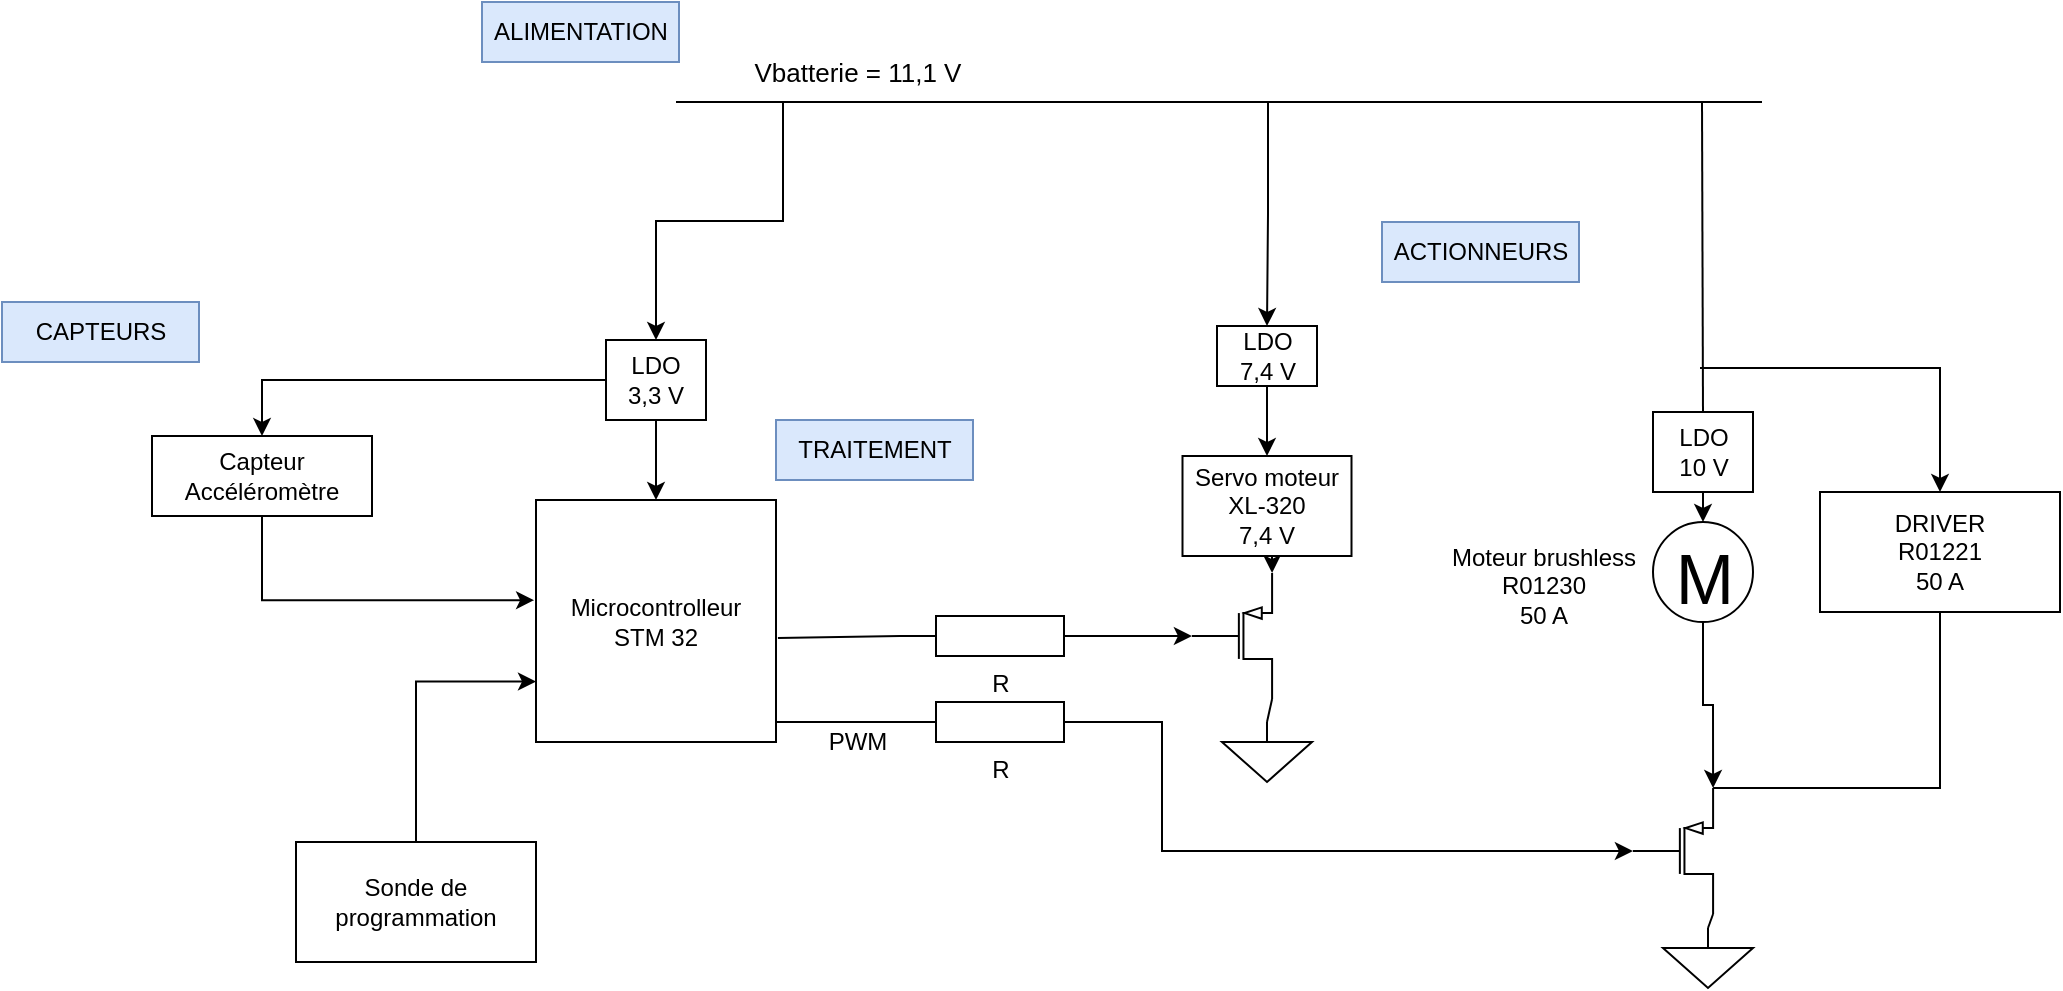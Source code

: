 <mxfile version="21.1.5" type="github">
  <diagram name="Page-1" id="BmPKDK8v9zG8-tpcR2I4">
    <mxGraphModel dx="1176" dy="680" grid="1" gridSize="10" guides="1" tooltips="1" connect="1" arrows="1" fold="1" page="1" pageScale="1" pageWidth="1169" pageHeight="827" math="0" shadow="0">
      <root>
        <mxCell id="0" />
        <mxCell id="1" parent="0" />
        <mxCell id="1hGbe3STKy7xls45Atfi-2" value="" style="endArrow=none;html=1;rounded=0;" parent="1" edge="1">
          <mxGeometry width="50" height="50" relative="1" as="geometry">
            <mxPoint x="407" y="190" as="sourcePoint" />
            <mxPoint x="950" y="190" as="targetPoint" />
          </mxGeometry>
        </mxCell>
        <mxCell id="1hGbe3STKy7xls45Atfi-38" style="edgeStyle=orthogonalEdgeStyle;rounded=0;orthogonalLoop=1;jettySize=auto;html=1;exitX=0.25;exitY=1;exitDx=0;exitDy=0;entryX=0.5;entryY=0;entryDx=0;entryDy=0;" parent="1" source="1hGbe3STKy7xls45Atfi-4" target="1hGbe3STKy7xls45Atfi-5" edge="1">
          <mxGeometry relative="1" as="geometry" />
        </mxCell>
        <mxCell id="1hGbe3STKy7xls45Atfi-4" value="&lt;font style=&quot;font-size: 13px;&quot;&gt;Vbatterie = 11,1 V&lt;/font&gt;" style="text;html=1;strokeColor=none;fillColor=none;align=center;verticalAlign=middle;whiteSpace=wrap;rounded=0;" parent="1" vertex="1">
          <mxGeometry x="423" y="160" width="150" height="30" as="geometry" />
        </mxCell>
        <mxCell id="1hGbe3STKy7xls45Atfi-7" style="edgeStyle=orthogonalEdgeStyle;rounded=0;orthogonalLoop=1;jettySize=auto;html=1;entryX=0.5;entryY=0;entryDx=0;entryDy=0;" parent="1" target="1hGbe3STKy7xls45Atfi-8" edge="1">
          <mxGeometry relative="1" as="geometry">
            <mxPoint x="397" y="389" as="targetPoint" />
            <mxPoint x="397" y="349" as="sourcePoint" />
            <Array as="points">
              <mxPoint x="397" y="367" />
              <mxPoint x="397" y="367" />
            </Array>
          </mxGeometry>
        </mxCell>
        <mxCell id="1hGbe3STKy7xls45Atfi-15" value="" style="edgeStyle=orthogonalEdgeStyle;rounded=0;orthogonalLoop=1;jettySize=auto;html=1;" parent="1" source="1hGbe3STKy7xls45Atfi-5" target="1hGbe3STKy7xls45Atfi-14" edge="1">
          <mxGeometry relative="1" as="geometry" />
        </mxCell>
        <mxCell id="1hGbe3STKy7xls45Atfi-5" value="LDO&lt;br&gt;3,3 V" style="rounded=0;whiteSpace=wrap;html=1;" parent="1" vertex="1">
          <mxGeometry x="372" y="309" width="50" height="40" as="geometry" />
        </mxCell>
        <mxCell id="1hGbe3STKy7xls45Atfi-8" value="Microcontrolleur&lt;br&gt;STM 32" style="rounded=0;whiteSpace=wrap;html=1;" parent="1" vertex="1">
          <mxGeometry x="337" y="389" width="120" height="121" as="geometry" />
        </mxCell>
        <mxCell id="1hGbe3STKy7xls45Atfi-10" style="edgeStyle=orthogonalEdgeStyle;rounded=0;orthogonalLoop=1;jettySize=auto;html=1;entryX=0;entryY=0.75;entryDx=0;entryDy=0;" parent="1" source="1hGbe3STKy7xls45Atfi-9" target="1hGbe3STKy7xls45Atfi-8" edge="1">
          <mxGeometry relative="1" as="geometry" />
        </mxCell>
        <mxCell id="1hGbe3STKy7xls45Atfi-9" value="Sonde de programmation" style="rounded=0;whiteSpace=wrap;html=1;" parent="1" vertex="1">
          <mxGeometry x="217" y="560" width="120" height="60" as="geometry" />
        </mxCell>
        <mxCell id="1hGbe3STKy7xls45Atfi-16" style="edgeStyle=orthogonalEdgeStyle;rounded=0;orthogonalLoop=1;jettySize=auto;html=1;exitX=0.5;exitY=1;exitDx=0;exitDy=0;entryX=-0.008;entryY=0.414;entryDx=0;entryDy=0;entryPerimeter=0;" parent="1" source="1hGbe3STKy7xls45Atfi-14" target="1hGbe3STKy7xls45Atfi-8" edge="1">
          <mxGeometry relative="1" as="geometry" />
        </mxCell>
        <mxCell id="1hGbe3STKy7xls45Atfi-14" value="Capteur&lt;br&gt;Accéléromètre" style="whiteSpace=wrap;html=1;rounded=0;" parent="1" vertex="1">
          <mxGeometry x="145" y="357" width="110" height="40" as="geometry" />
        </mxCell>
        <mxCell id="1hGbe3STKy7xls45Atfi-67" style="edgeStyle=orthogonalEdgeStyle;rounded=0;orthogonalLoop=1;jettySize=auto;html=1;exitX=1;exitY=0.5;exitDx=0;exitDy=0;exitPerimeter=0;entryX=0;entryY=0.5;entryDx=0;entryDy=0;entryPerimeter=0;" parent="1" source="1hGbe3STKy7xls45Atfi-20" target="1hGbe3STKy7xls45Atfi-24" edge="1">
          <mxGeometry relative="1" as="geometry">
            <Array as="points">
              <mxPoint x="650" y="500" />
              <mxPoint x="650" y="565" />
            </Array>
          </mxGeometry>
        </mxCell>
        <mxCell id="1hGbe3STKy7xls45Atfi-20" value="R" style="pointerEvents=1;verticalLabelPosition=bottom;shadow=0;dashed=0;align=center;html=1;verticalAlign=top;shape=mxgraph.electrical.resistors.resistor_1;" parent="1" vertex="1">
          <mxGeometry x="519" y="490" width="100" height="20" as="geometry" />
        </mxCell>
        <mxCell id="1hGbe3STKy7xls45Atfi-23" value="PWM" style="text;html=1;strokeColor=none;fillColor=none;align=center;verticalAlign=middle;whiteSpace=wrap;rounded=0;" parent="1" vertex="1">
          <mxGeometry x="483" y="500" width="30" height="20" as="geometry" />
        </mxCell>
        <mxCell id="1hGbe3STKy7xls45Atfi-24" value="" style="verticalLabelPosition=bottom;shadow=0;dashed=0;align=center;html=1;verticalAlign=top;shape=mxgraph.electrical.transistors.pmos;pointerEvents=1;" parent="1" vertex="1">
          <mxGeometry x="880.5" y="533" width="50" height="63" as="geometry" />
        </mxCell>
        <mxCell id="1hGbe3STKy7xls45Atfi-27" value="" style="pointerEvents=1;verticalLabelPosition=bottom;shadow=0;dashed=0;align=center;html=1;verticalAlign=top;shape=mxgraph.electrical.signal_sources.signal_ground;" parent="1" vertex="1">
          <mxGeometry x="900.5" y="603" width="45" height="30" as="geometry" />
        </mxCell>
        <mxCell id="1hGbe3STKy7xls45Atfi-28" value="" style="endArrow=none;html=1;rounded=0;entryX=1;entryY=1;entryDx=0;entryDy=0;entryPerimeter=0;exitX=0.5;exitY=0;exitDx=0;exitDy=0;exitPerimeter=0;" parent="1" source="1hGbe3STKy7xls45Atfi-27" target="1hGbe3STKy7xls45Atfi-24" edge="1">
          <mxGeometry width="50" height="50" relative="1" as="geometry">
            <mxPoint x="550.5" y="633" as="sourcePoint" />
            <mxPoint x="600.5" y="583" as="targetPoint" />
          </mxGeometry>
        </mxCell>
        <mxCell id="1hGbe3STKy7xls45Atfi-32" value="" style="endArrow=none;html=1;rounded=0;exitX=0.5;exitY=0;exitDx=0;exitDy=0;" parent="1" edge="1">
          <mxGeometry width="50" height="50" relative="1" as="geometry">
            <mxPoint x="920.5" y="345" as="sourcePoint" />
            <mxPoint x="920" y="190" as="targetPoint" />
          </mxGeometry>
        </mxCell>
        <mxCell id="1hGbe3STKy7xls45Atfi-40" style="edgeStyle=orthogonalEdgeStyle;rounded=0;orthogonalLoop=1;jettySize=auto;html=1;exitX=0.5;exitY=1;exitDx=0;exitDy=0;entryX=0.5;entryY=0;entryDx=0;entryDy=0;entryPerimeter=0;" parent="1" source="1hGbe3STKy7xls45Atfi-35" target="1hGbe3STKy7xls45Atfi-37" edge="1">
          <mxGeometry relative="1" as="geometry" />
        </mxCell>
        <mxCell id="1hGbe3STKy7xls45Atfi-35" value="LDO&lt;br&gt;10&amp;nbsp;V" style="rounded=0;whiteSpace=wrap;html=1;" parent="1" vertex="1">
          <mxGeometry x="895.5" y="345" width="50" height="40" as="geometry" />
        </mxCell>
        <mxCell id="1hGbe3STKy7xls45Atfi-50" style="edgeStyle=orthogonalEdgeStyle;rounded=0;orthogonalLoop=1;jettySize=auto;html=1;exitX=0.5;exitY=1;exitDx=0;exitDy=0;exitPerimeter=0;entryX=1;entryY=0;entryDx=0;entryDy=0;entryPerimeter=0;" parent="1" source="1hGbe3STKy7xls45Atfi-37" target="1hGbe3STKy7xls45Atfi-24" edge="1">
          <mxGeometry relative="1" as="geometry" />
        </mxCell>
        <mxCell id="1hGbe3STKy7xls45Atfi-37" value="&lt;font style=&quot;font-size: 35px;&quot;&gt;M&lt;/font&gt;" style="dashed=0;outlineConnect=0;align=center;html=1;shape=mxgraph.pid.engines.electric_motor;fontSize=45;" parent="1" vertex="1">
          <mxGeometry x="895.5" y="400" width="50" height="50" as="geometry" />
        </mxCell>
        <mxCell id="1hGbe3STKy7xls45Atfi-41" value="DRIVER&lt;br&gt;R01221&lt;br&gt;50 A" style="rounded=0;whiteSpace=wrap;html=1;" parent="1" vertex="1">
          <mxGeometry x="979" y="385" width="120" height="60" as="geometry" />
        </mxCell>
        <mxCell id="1hGbe3STKy7xls45Atfi-44" value="" style="endArrow=classic;html=1;rounded=0;entryX=0.5;entryY=0;entryDx=0;entryDy=0;" parent="1" target="1hGbe3STKy7xls45Atfi-41" edge="1">
          <mxGeometry width="50" height="50" relative="1" as="geometry">
            <mxPoint x="919" y="323" as="sourcePoint" />
            <mxPoint x="769" y="373" as="targetPoint" />
            <Array as="points">
              <mxPoint x="1039" y="323" />
            </Array>
          </mxGeometry>
        </mxCell>
        <mxCell id="1hGbe3STKy7xls45Atfi-45" value="Moteur brushless&lt;br&gt;R01230&lt;br&gt;50 A" style="text;html=1;strokeColor=none;fillColor=none;align=center;verticalAlign=middle;whiteSpace=wrap;rounded=0;" parent="1" vertex="1">
          <mxGeometry x="785.5" y="417" width="110" height="30" as="geometry" />
        </mxCell>
        <mxCell id="1hGbe3STKy7xls45Atfi-53" value="" style="endArrow=none;html=1;rounded=0;exitX=1;exitY=0;exitDx=0;exitDy=0;exitPerimeter=0;entryX=0.5;entryY=1;entryDx=0;entryDy=0;" parent="1" source="1hGbe3STKy7xls45Atfi-24" target="1hGbe3STKy7xls45Atfi-41" edge="1">
          <mxGeometry width="50" height="50" relative="1" as="geometry">
            <mxPoint x="719" y="423" as="sourcePoint" />
            <mxPoint x="769" y="373" as="targetPoint" />
            <Array as="points">
              <mxPoint x="1039" y="533" />
            </Array>
          </mxGeometry>
        </mxCell>
        <mxCell id="1hGbe3STKy7xls45Atfi-74" style="edgeStyle=orthogonalEdgeStyle;rounded=0;orthogonalLoop=1;jettySize=auto;html=1;exitX=0.5;exitY=1;exitDx=0;exitDy=0;entryX=1;entryY=0;entryDx=0;entryDy=0;entryPerimeter=0;" parent="1" source="1hGbe3STKy7xls45Atfi-54" target="1hGbe3STKy7xls45Atfi-64" edge="1">
          <mxGeometry relative="1" as="geometry" />
        </mxCell>
        <mxCell id="1hGbe3STKy7xls45Atfi-54" value="Servo moteur&lt;br&gt;XL-320&lt;br&gt;7,4 V" style="rounded=0;whiteSpace=wrap;html=1;" parent="1" vertex="1">
          <mxGeometry x="660.25" y="367" width="84.5" height="50" as="geometry" />
        </mxCell>
        <mxCell id="1hGbe3STKy7xls45Atfi-55" value="ACTIONNEURS" style="text;html=1;strokeColor=#6c8ebf;fillColor=#dae8fc;align=center;verticalAlign=middle;whiteSpace=wrap;rounded=0;" parent="1" vertex="1">
          <mxGeometry x="760" y="250" width="98.5" height="30" as="geometry" />
        </mxCell>
        <mxCell id="1hGbe3STKy7xls45Atfi-56" value="TRAITEMENT" style="text;html=1;strokeColor=#6c8ebf;fillColor=#dae8fc;align=center;verticalAlign=middle;whiteSpace=wrap;rounded=0;" parent="1" vertex="1">
          <mxGeometry x="457" y="349" width="98.5" height="30" as="geometry" />
        </mxCell>
        <mxCell id="1hGbe3STKy7xls45Atfi-57" value="CAPTEURS" style="text;html=1;strokeColor=#6c8ebf;fillColor=#dae8fc;align=center;verticalAlign=middle;whiteSpace=wrap;rounded=0;" parent="1" vertex="1">
          <mxGeometry x="70" y="290" width="98.5" height="30" as="geometry" />
        </mxCell>
        <mxCell id="1hGbe3STKy7xls45Atfi-58" value="ALIMENTATION" style="text;html=1;strokeColor=#6c8ebf;fillColor=#dae8fc;align=center;verticalAlign=middle;whiteSpace=wrap;rounded=0;" parent="1" vertex="1">
          <mxGeometry x="310" y="140" width="98.5" height="30" as="geometry" />
        </mxCell>
        <mxCell id="1hGbe3STKy7xls45Atfi-62" style="edgeStyle=orthogonalEdgeStyle;rounded=0;orthogonalLoop=1;jettySize=auto;html=1;entryX=0.5;entryY=0;entryDx=0;entryDy=0;" parent="1" source="1hGbe3STKy7xls45Atfi-61" target="1hGbe3STKy7xls45Atfi-54" edge="1">
          <mxGeometry relative="1" as="geometry" />
        </mxCell>
        <mxCell id="1hGbe3STKy7xls45Atfi-71" style="edgeStyle=orthogonalEdgeStyle;rounded=0;orthogonalLoop=1;jettySize=auto;html=1;exitX=0.5;exitY=0;exitDx=0;exitDy=0;entryX=0.5;entryY=0;entryDx=0;entryDy=0;" parent="1" target="1hGbe3STKy7xls45Atfi-61" edge="1">
          <mxGeometry relative="1" as="geometry">
            <mxPoint x="692" y="190" as="sourcePoint" />
            <Array as="points">
              <mxPoint x="703" y="190" />
              <mxPoint x="703" y="246" />
            </Array>
          </mxGeometry>
        </mxCell>
        <mxCell id="1hGbe3STKy7xls45Atfi-61" value="LDO&lt;br&gt;7,4 V" style="rounded=0;whiteSpace=wrap;html=1;" parent="1" vertex="1">
          <mxGeometry x="677.5" y="302" width="50" height="30" as="geometry" />
        </mxCell>
        <mxCell id="1hGbe3STKy7xls45Atfi-72" style="edgeStyle=orthogonalEdgeStyle;rounded=0;orthogonalLoop=1;jettySize=auto;html=1;exitX=1;exitY=0.5;exitDx=0;exitDy=0;exitPerimeter=0;entryX=0;entryY=0.5;entryDx=0;entryDy=0;entryPerimeter=0;" parent="1" source="1hGbe3STKy7xls45Atfi-63" target="1hGbe3STKy7xls45Atfi-64" edge="1">
          <mxGeometry relative="1" as="geometry" />
        </mxCell>
        <mxCell id="1hGbe3STKy7xls45Atfi-63" value="R" style="pointerEvents=1;verticalLabelPosition=bottom;shadow=0;dashed=0;align=center;html=1;verticalAlign=top;shape=mxgraph.electrical.resistors.resistor_1;" parent="1" vertex="1">
          <mxGeometry x="519" y="447" width="100" height="20" as="geometry" />
        </mxCell>
        <mxCell id="1hGbe3STKy7xls45Atfi-64" value="" style="verticalLabelPosition=bottom;shadow=0;dashed=0;align=center;html=1;verticalAlign=top;shape=mxgraph.electrical.transistors.pmos;pointerEvents=1;" parent="1" vertex="1">
          <mxGeometry x="660" y="425.5" width="50" height="63" as="geometry" />
        </mxCell>
        <mxCell id="1hGbe3STKy7xls45Atfi-65" value="" style="pointerEvents=1;verticalLabelPosition=bottom;shadow=0;dashed=0;align=center;html=1;verticalAlign=top;shape=mxgraph.electrical.signal_sources.signal_ground;" parent="1" vertex="1">
          <mxGeometry x="680" y="500" width="45" height="30" as="geometry" />
        </mxCell>
        <mxCell id="1hGbe3STKy7xls45Atfi-68" value="" style="endArrow=none;html=1;rounded=0;entryX=0;entryY=0.5;entryDx=0;entryDy=0;entryPerimeter=0;exitX=1;exitY=0.917;exitDx=0;exitDy=0;exitPerimeter=0;" parent="1" source="1hGbe3STKy7xls45Atfi-8" target="1hGbe3STKy7xls45Atfi-20" edge="1">
          <mxGeometry width="50" height="50" relative="1" as="geometry">
            <mxPoint x="457" y="570" as="sourcePoint" />
            <mxPoint x="507" y="520" as="targetPoint" />
          </mxGeometry>
        </mxCell>
        <mxCell id="1hGbe3STKy7xls45Atfi-70" value="" style="endArrow=none;html=1;rounded=0;entryX=0;entryY=0.5;entryDx=0;entryDy=0;entryPerimeter=0;exitX=1.008;exitY=0.57;exitDx=0;exitDy=0;exitPerimeter=0;" parent="1" source="1hGbe3STKy7xls45Atfi-8" target="1hGbe3STKy7xls45Atfi-63" edge="1">
          <mxGeometry width="50" height="50" relative="1" as="geometry">
            <mxPoint x="740" y="450" as="sourcePoint" />
            <mxPoint x="790" y="400" as="targetPoint" />
          </mxGeometry>
        </mxCell>
        <mxCell id="1hGbe3STKy7xls45Atfi-73" value="" style="endArrow=none;html=1;rounded=0;exitX=1;exitY=1;exitDx=0;exitDy=0;exitPerimeter=0;entryX=0.5;entryY=0;entryDx=0;entryDy=0;entryPerimeter=0;" parent="1" source="1hGbe3STKy7xls45Atfi-64" target="1hGbe3STKy7xls45Atfi-65" edge="1">
          <mxGeometry width="50" height="50" relative="1" as="geometry">
            <mxPoint x="740" y="450" as="sourcePoint" />
            <mxPoint x="790" y="400" as="targetPoint" />
          </mxGeometry>
        </mxCell>
      </root>
    </mxGraphModel>
  </diagram>
</mxfile>
